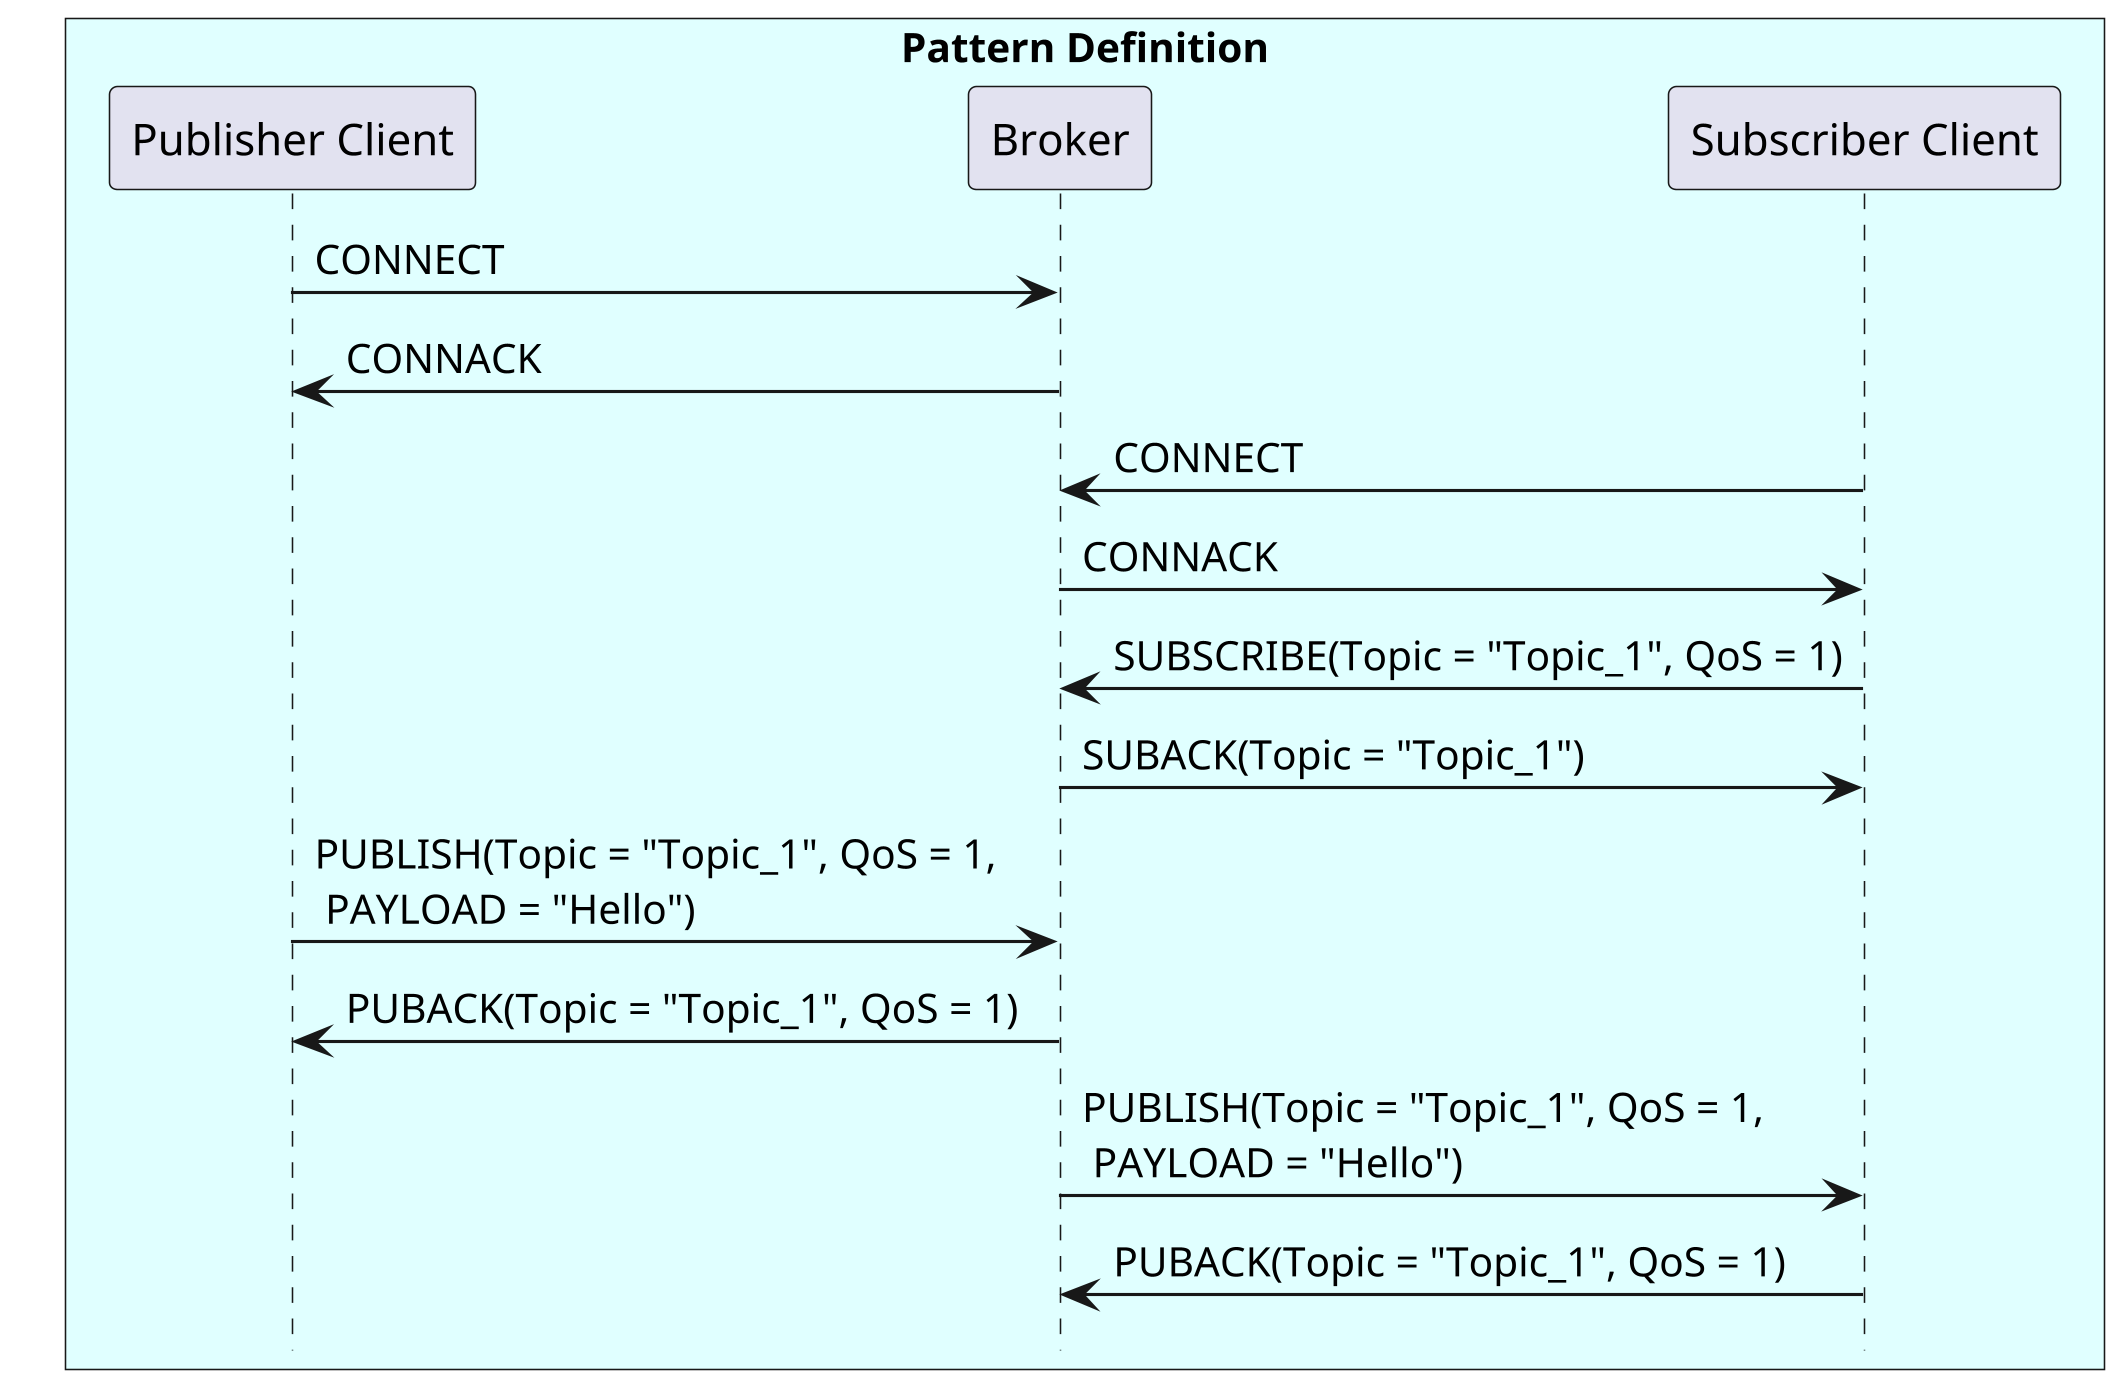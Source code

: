 @startuml SEQ_mqtt
skinparam dpi 300
skinparam BoxPadding 10
skinparam ParticipantPadding 10

!pragma teoz true
hide footbox

box "Pattern Definition" #LightCyan
    participant "Publisher Client" as P
    participant Broker as B
    participant "Subscriber Client" as S
end box


P -> B: CONNECT
B -> P: CONNACK

S -> B: CONNECT
B -> S: CONNACK


S -> B: SUBSCRIBE(Topic = "Topic_1", QoS = 1)
B -> S: SUBACK(Topic = "Topic_1")

P -> B: PUBLISH(Topic = "Topic_1", QoS = 1, \n PAYLOAD = "Hello")
B -> P: PUBACK(Topic = "Topic_1", QoS = 1)

B -> S: PUBLISH(Topic = "Topic_1", QoS = 1, \n PAYLOAD = "Hello")
S -> B: PUBACK(Topic = "Topic_1", QoS = 1)



@enduml